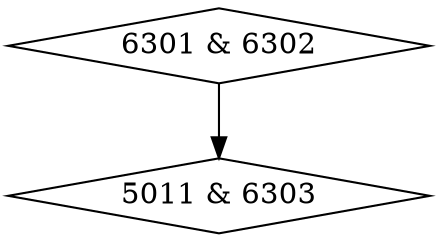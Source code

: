 digraph {
0 [label = "5011 & 6303", shape = diamond];
1 [label = "6301 & 6302", shape = diamond];
1->0;
}
